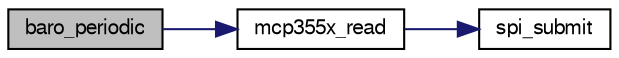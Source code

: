 digraph "baro_periodic"
{
  edge [fontname="FreeSans",fontsize="10",labelfontname="FreeSans",labelfontsize="10"];
  node [fontname="FreeSans",fontsize="10",shape=record];
  rankdir="LR";
  Node1 [label="baro_periodic",height=0.2,width=0.4,color="black", fillcolor="grey75", style="filled", fontcolor="black"];
  Node1 -> Node2 [color="midnightblue",fontsize="10",style="solid",fontname="FreeSans"];
  Node2 [label="mcp355x_read",height=0.2,width=0.4,color="black", fillcolor="white", style="filled",URL="$mcp355x_8c.html#a43936b2cebe162bd29e00181b0282a91"];
  Node2 -> Node3 [color="midnightblue",fontsize="10",style="solid",fontname="FreeSans"];
  Node3 [label="spi_submit",height=0.2,width=0.4,color="black", fillcolor="white", style="filled",URL="$group__spi.html#ga5d383931766cb373ebad0b8bc26d439d",tooltip="Submit SPI transaction. "];
}
